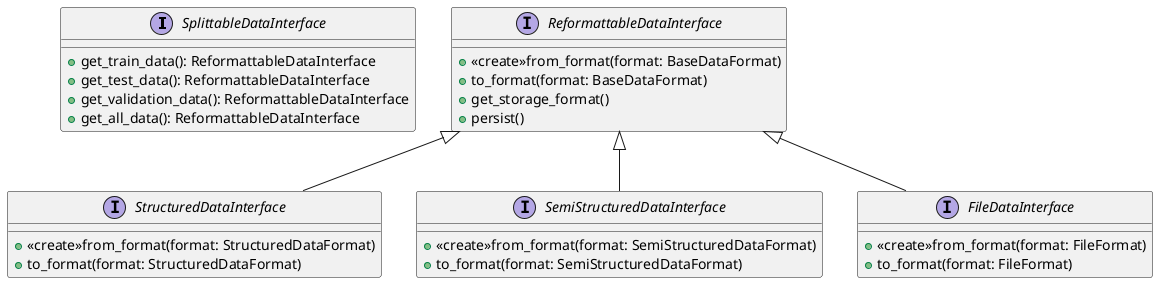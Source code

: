 @startuml

interface SplittableDataInterface {
  +get_train_data(): ReformattableDataInterface
  +get_test_data(): ReformattableDataInterface
  +get_validation_data(): ReformattableDataInterface
  +get_all_data(): ReformattableDataInterface
}

interface ReformattableDataInterface {
  +<<create>>from_format(format: BaseDataFormat)
  +to_format(format: BaseDataFormat)
  +get_storage_format()
  +persist()
}

ReformattableDataInterface <|-- StructuredDataInterface
ReformattableDataInterface <|-- SemiStructuredDataInterface
ReformattableDataInterface <|-- FileDataInterface

interface StructuredDataInterface {
  +<<create>>from_format(format: StructuredDataFormat)
  +to_format(format: StructuredDataFormat)
}

interface SemiStructuredDataInterface {
  +<<create>>from_format(format: SemiStructuredDataFormat)
  +to_format(format: SemiStructuredDataFormat)
}

interface FileDataInterface {
  +<<create>>from_format(format: FileFormat)
  +to_format(format: FileFormat)
}

@enduml
